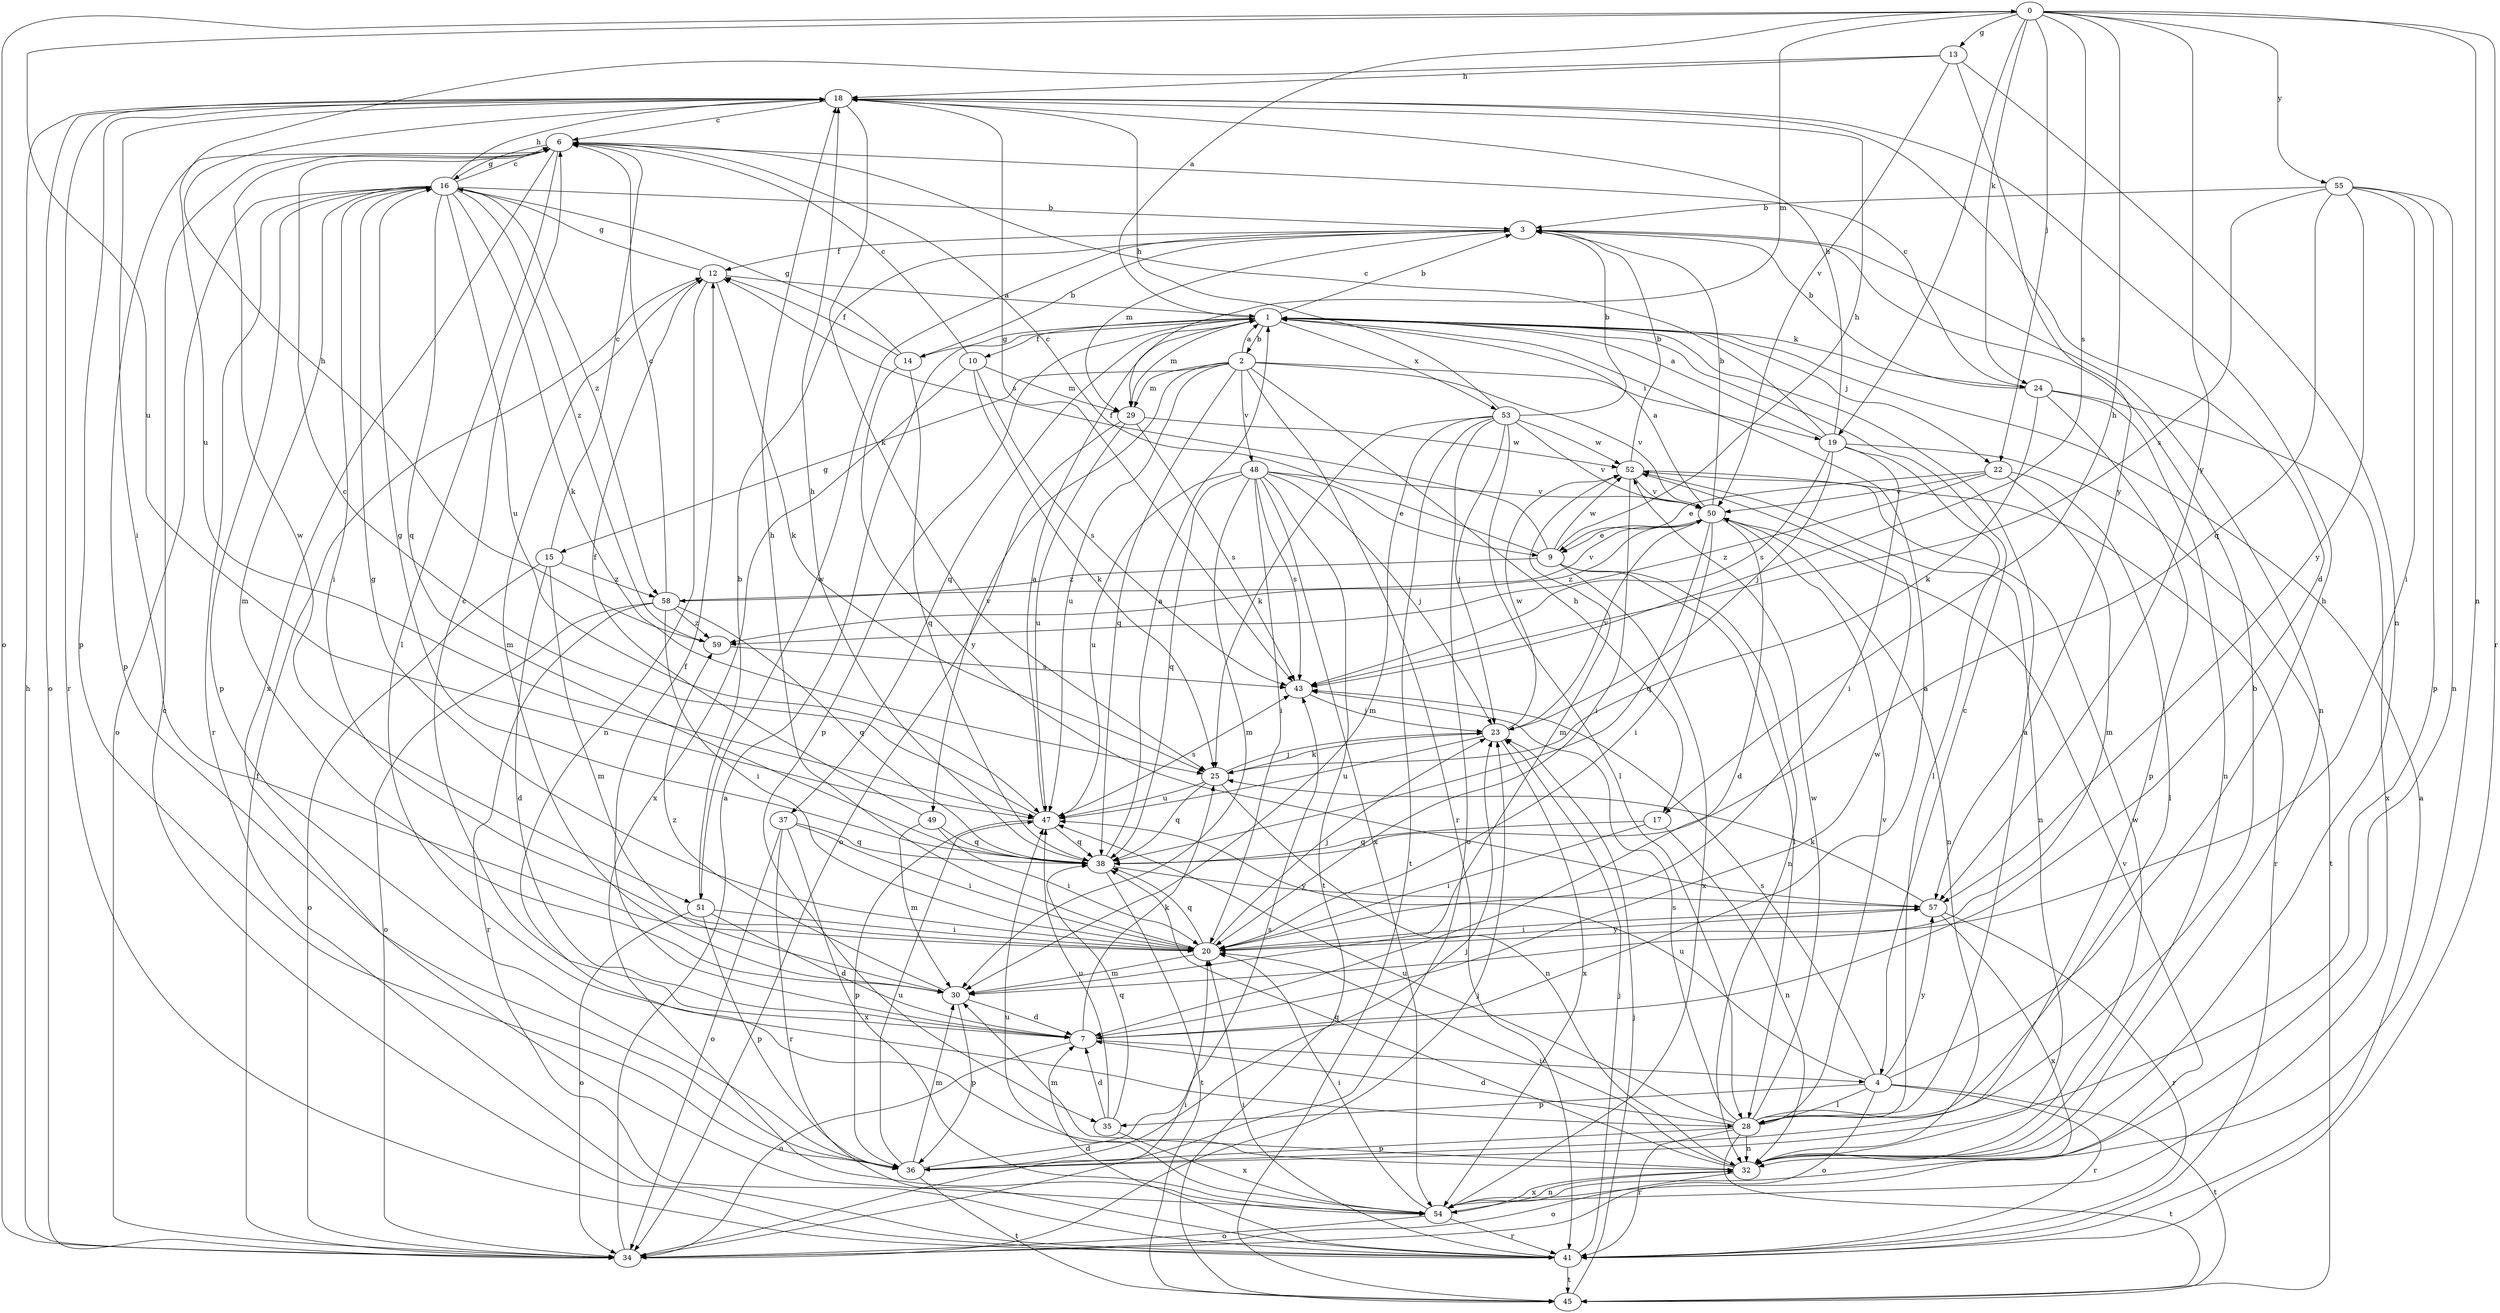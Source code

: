 strict digraph  {
0;
1;
2;
3;
4;
6;
7;
9;
10;
12;
13;
14;
15;
16;
17;
18;
19;
20;
22;
23;
24;
25;
28;
29;
30;
32;
34;
35;
36;
37;
38;
41;
43;
45;
47;
48;
49;
50;
51;
52;
53;
54;
55;
57;
58;
59;
0 -> 13  [label=g];
0 -> 17  [label=h];
0 -> 19  [label=i];
0 -> 22  [label=j];
0 -> 24  [label=k];
0 -> 29  [label=m];
0 -> 32  [label=n];
0 -> 34  [label=o];
0 -> 41  [label=r];
0 -> 43  [label=s];
0 -> 47  [label=u];
0 -> 55  [label=y];
0 -> 57  [label=y];
1 -> 0  [label=a];
1 -> 2  [label=b];
1 -> 3  [label=b];
1 -> 4  [label=c];
1 -> 10  [label=f];
1 -> 14  [label=g];
1 -> 22  [label=j];
1 -> 24  [label=k];
1 -> 29  [label=m];
1 -> 35  [label=p];
1 -> 37  [label=q];
1 -> 53  [label=x];
2 -> 1  [label=a];
2 -> 15  [label=g];
2 -> 17  [label=h];
2 -> 19  [label=i];
2 -> 29  [label=m];
2 -> 38  [label=q];
2 -> 41  [label=r];
2 -> 47  [label=u];
2 -> 48  [label=v];
2 -> 49  [label=v];
2 -> 50  [label=v];
3 -> 12  [label=f];
3 -> 29  [label=m];
3 -> 32  [label=n];
3 -> 51  [label=w];
4 -> 18  [label=h];
4 -> 28  [label=l];
4 -> 34  [label=o];
4 -> 35  [label=p];
4 -> 41  [label=r];
4 -> 43  [label=s];
4 -> 45  [label=t];
4 -> 47  [label=u];
4 -> 57  [label=y];
6 -> 16  [label=g];
6 -> 28  [label=l];
6 -> 36  [label=p];
6 -> 51  [label=w];
6 -> 54  [label=x];
7 -> 1  [label=a];
7 -> 4  [label=c];
7 -> 6  [label=c];
7 -> 12  [label=f];
7 -> 25  [label=k];
7 -> 34  [label=o];
7 -> 52  [label=w];
9 -> 6  [label=c];
9 -> 12  [label=f];
9 -> 18  [label=h];
9 -> 28  [label=l];
9 -> 32  [label=n];
9 -> 52  [label=w];
9 -> 54  [label=x];
9 -> 58  [label=z];
10 -> 6  [label=c];
10 -> 25  [label=k];
10 -> 29  [label=m];
10 -> 43  [label=s];
10 -> 54  [label=x];
12 -> 1  [label=a];
12 -> 16  [label=g];
12 -> 25  [label=k];
12 -> 30  [label=m];
12 -> 32  [label=n];
13 -> 18  [label=h];
13 -> 32  [label=n];
13 -> 47  [label=u];
13 -> 50  [label=v];
13 -> 57  [label=y];
14 -> 3  [label=b];
14 -> 12  [label=f];
14 -> 16  [label=g];
14 -> 38  [label=q];
14 -> 57  [label=y];
15 -> 6  [label=c];
15 -> 7  [label=d];
15 -> 30  [label=m];
15 -> 34  [label=o];
15 -> 58  [label=z];
16 -> 3  [label=b];
16 -> 6  [label=c];
16 -> 18  [label=h];
16 -> 20  [label=i];
16 -> 25  [label=k];
16 -> 30  [label=m];
16 -> 34  [label=o];
16 -> 36  [label=p];
16 -> 38  [label=q];
16 -> 41  [label=r];
16 -> 47  [label=u];
16 -> 58  [label=z];
16 -> 59  [label=z];
17 -> 20  [label=i];
17 -> 32  [label=n];
17 -> 38  [label=q];
18 -> 6  [label=c];
18 -> 7  [label=d];
18 -> 20  [label=i];
18 -> 25  [label=k];
18 -> 34  [label=o];
18 -> 36  [label=p];
18 -> 41  [label=r];
18 -> 43  [label=s];
19 -> 1  [label=a];
19 -> 6  [label=c];
19 -> 18  [label=h];
19 -> 20  [label=i];
19 -> 23  [label=j];
19 -> 28  [label=l];
19 -> 43  [label=s];
19 -> 45  [label=t];
20 -> 16  [label=g];
20 -> 18  [label=h];
20 -> 23  [label=j];
20 -> 30  [label=m];
20 -> 38  [label=q];
20 -> 57  [label=y];
22 -> 9  [label=e];
22 -> 28  [label=l];
22 -> 30  [label=m];
22 -> 50  [label=v];
22 -> 59  [label=z];
23 -> 25  [label=k];
23 -> 47  [label=u];
23 -> 50  [label=v];
23 -> 52  [label=w];
23 -> 54  [label=x];
24 -> 3  [label=b];
24 -> 6  [label=c];
24 -> 25  [label=k];
24 -> 32  [label=n];
24 -> 36  [label=p];
24 -> 54  [label=x];
25 -> 23  [label=j];
25 -> 32  [label=n];
25 -> 38  [label=q];
25 -> 47  [label=u];
28 -> 1  [label=a];
28 -> 3  [label=b];
28 -> 7  [label=d];
28 -> 32  [label=n];
28 -> 36  [label=p];
28 -> 41  [label=r];
28 -> 43  [label=s];
28 -> 45  [label=t];
28 -> 47  [label=u];
28 -> 50  [label=v];
28 -> 52  [label=w];
29 -> 34  [label=o];
29 -> 43  [label=s];
29 -> 47  [label=u];
29 -> 52  [label=w];
30 -> 7  [label=d];
30 -> 36  [label=p];
30 -> 59  [label=z];
32 -> 20  [label=i];
32 -> 30  [label=m];
32 -> 34  [label=o];
32 -> 38  [label=q];
32 -> 52  [label=w];
32 -> 54  [label=x];
34 -> 1  [label=a];
34 -> 12  [label=f];
34 -> 18  [label=h];
34 -> 20  [label=i];
34 -> 23  [label=j];
35 -> 7  [label=d];
35 -> 38  [label=q];
35 -> 47  [label=u];
35 -> 54  [label=x];
36 -> 23  [label=j];
36 -> 30  [label=m];
36 -> 43  [label=s];
36 -> 45  [label=t];
36 -> 47  [label=u];
37 -> 20  [label=i];
37 -> 34  [label=o];
37 -> 38  [label=q];
37 -> 41  [label=r];
37 -> 54  [label=x];
38 -> 1  [label=a];
38 -> 16  [label=g];
38 -> 18  [label=h];
38 -> 45  [label=t];
38 -> 57  [label=y];
41 -> 1  [label=a];
41 -> 6  [label=c];
41 -> 7  [label=d];
41 -> 20  [label=i];
41 -> 23  [label=j];
41 -> 45  [label=t];
43 -> 23  [label=j];
45 -> 23  [label=j];
47 -> 1  [label=a];
47 -> 6  [label=c];
47 -> 36  [label=p];
47 -> 38  [label=q];
47 -> 43  [label=s];
48 -> 9  [label=e];
48 -> 20  [label=i];
48 -> 23  [label=j];
48 -> 30  [label=m];
48 -> 38  [label=q];
48 -> 43  [label=s];
48 -> 45  [label=t];
48 -> 47  [label=u];
48 -> 50  [label=v];
48 -> 54  [label=x];
49 -> 12  [label=f];
49 -> 20  [label=i];
49 -> 30  [label=m];
49 -> 38  [label=q];
50 -> 1  [label=a];
50 -> 3  [label=b];
50 -> 7  [label=d];
50 -> 9  [label=e];
50 -> 20  [label=i];
50 -> 32  [label=n];
50 -> 38  [label=q];
50 -> 59  [label=z];
51 -> 3  [label=b];
51 -> 7  [label=d];
51 -> 20  [label=i];
51 -> 34  [label=o];
51 -> 36  [label=p];
52 -> 3  [label=b];
52 -> 20  [label=i];
52 -> 30  [label=m];
52 -> 32  [label=n];
52 -> 41  [label=r];
52 -> 50  [label=v];
53 -> 3  [label=b];
53 -> 18  [label=h];
53 -> 23  [label=j];
53 -> 25  [label=k];
53 -> 28  [label=l];
53 -> 30  [label=m];
53 -> 34  [label=o];
53 -> 45  [label=t];
53 -> 50  [label=v];
53 -> 52  [label=w];
54 -> 20  [label=i];
54 -> 32  [label=n];
54 -> 34  [label=o];
54 -> 41  [label=r];
54 -> 47  [label=u];
54 -> 50  [label=v];
55 -> 3  [label=b];
55 -> 20  [label=i];
55 -> 32  [label=n];
55 -> 36  [label=p];
55 -> 38  [label=q];
55 -> 43  [label=s];
55 -> 57  [label=y];
57 -> 20  [label=i];
57 -> 25  [label=k];
57 -> 41  [label=r];
57 -> 54  [label=x];
58 -> 6  [label=c];
58 -> 20  [label=i];
58 -> 34  [label=o];
58 -> 38  [label=q];
58 -> 41  [label=r];
58 -> 50  [label=v];
58 -> 59  [label=z];
59 -> 18  [label=h];
59 -> 43  [label=s];
}
